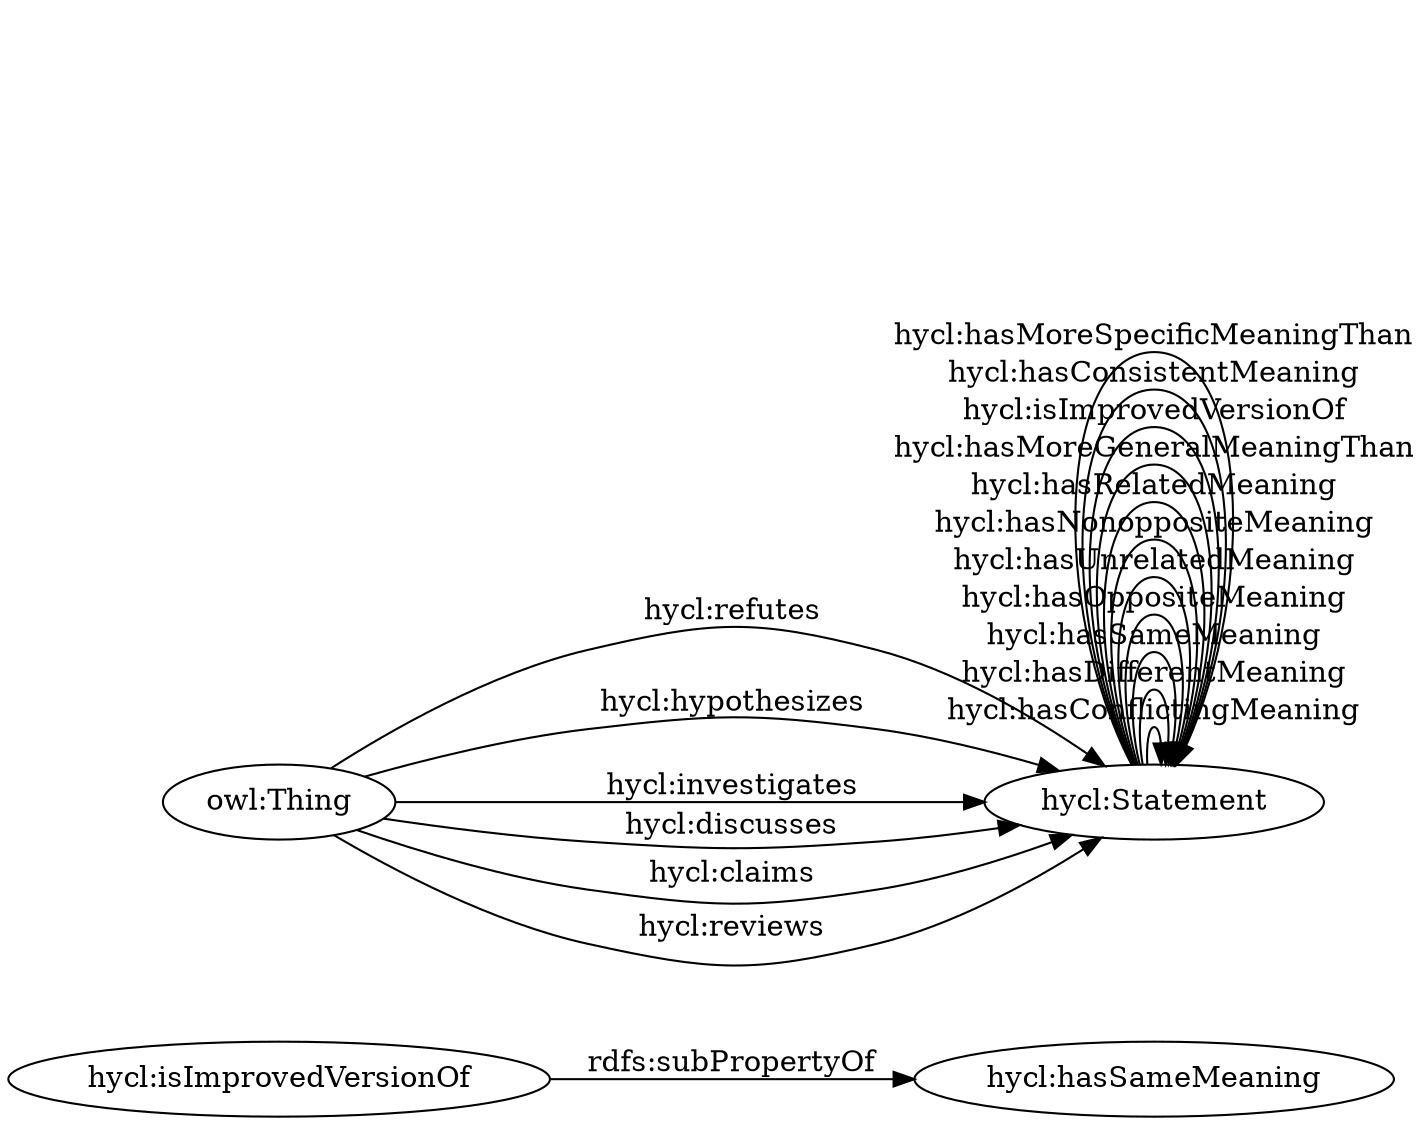 digraph ar2dtool_diagram { 
rankdir=LR;
size="1501"
	"hycl:isImprovedVersionOf" -> "hycl:hasSameMeaning" [ label = "rdfs:subPropertyOf" ];
	"hycl:Statement" -> "hycl:Statement" [ label = "hycl:hasConflictingMeaning" ];
	"hycl:Statement" -> "hycl:Statement" [ label = "hycl:hasDifferentMeaning" ];
	"hycl:Statement" -> "hycl:Statement" [ label = "hycl:hasSameMeaning" ];
	"hycl:Statement" -> "hycl:Statement" [ label = "hycl:hasOppositeMeaning" ];
	"owl:Thing" -> "hycl:Statement" [ label = "hycl:refutes" ];
	"hycl:Statement" -> "hycl:Statement" [ label = "hycl:hasUnrelatedMeaning" ];
	"hycl:Statement" -> "hycl:Statement" [ label = "hycl:hasNonoppositeMeaning" ];
	"hycl:Statement" -> "hycl:Statement" [ label = "hycl:hasRelatedMeaning" ];
	"owl:Thing" -> "hycl:Statement" [ label = "hycl:hypothesizes" ];
	"hycl:Statement" -> "hycl:Statement" [ label = "hycl:hasMoreGeneralMeaningThan" ];
	"hycl:Statement" -> "hycl:Statement" [ label = "hycl:isImprovedVersionOf" ];
	"owl:Thing" -> "hycl:Statement" [ label = "hycl:investigates" ];
	"owl:Thing" -> "hycl:Statement" [ label = "hycl:discusses" ];
	"owl:Thing" -> "hycl:Statement" [ label = "hycl:claims" ];
	"hycl:Statement" -> "hycl:Statement" [ label = "hycl:hasConsistentMeaning" ];
	"hycl:Statement" -> "hycl:Statement" [ label = "hycl:hasMoreSpecificMeaningThan" ];
	"owl:Thing" -> "hycl:Statement" [ label = "hycl:reviews" ];

}
